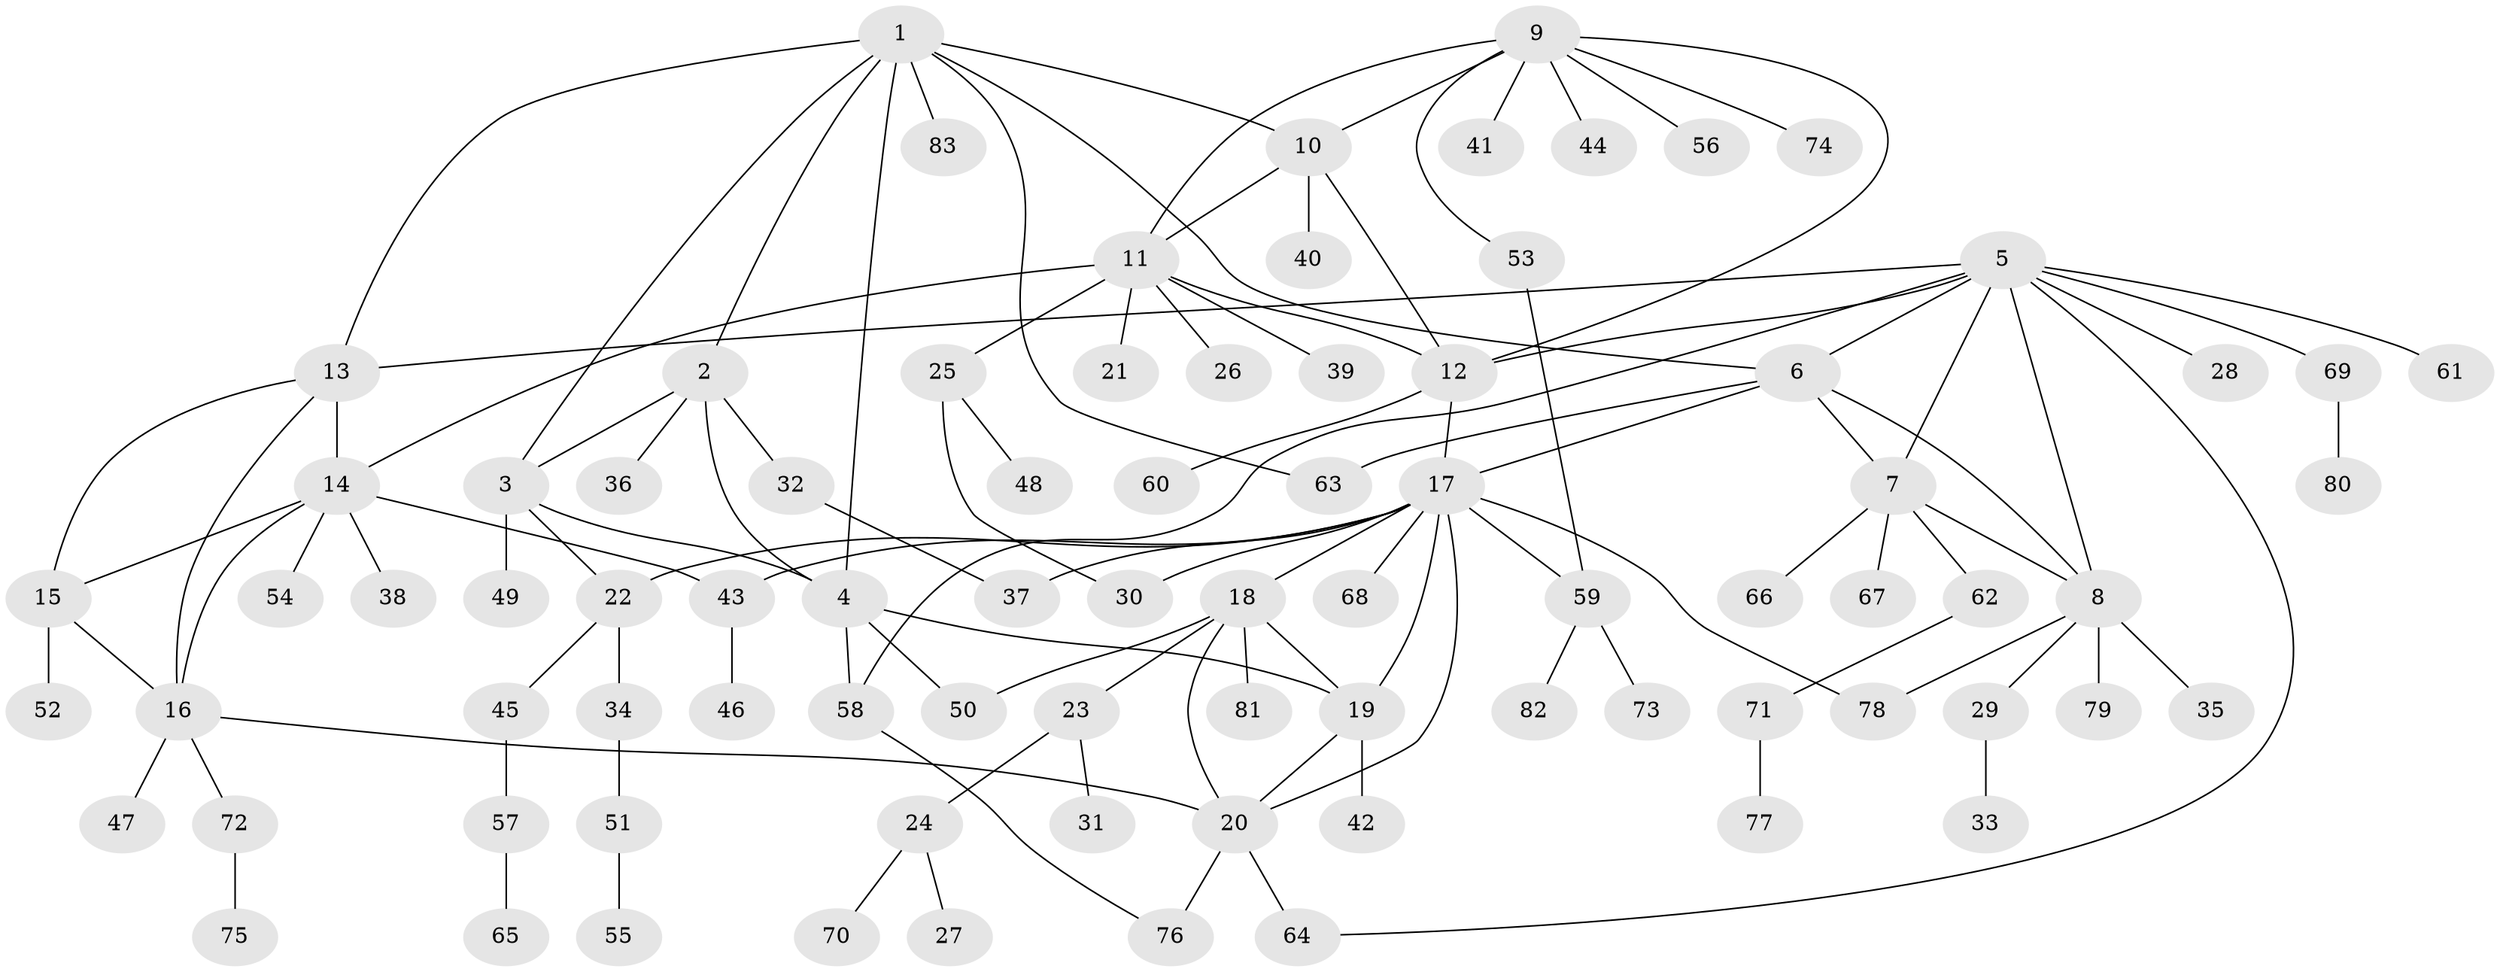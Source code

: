 // Generated by graph-tools (version 1.1) at 2025/02/03/09/25 03:02:32]
// undirected, 83 vertices, 114 edges
graph export_dot {
graph [start="1"]
  node [color=gray90,style=filled];
  1;
  2;
  3;
  4;
  5;
  6;
  7;
  8;
  9;
  10;
  11;
  12;
  13;
  14;
  15;
  16;
  17;
  18;
  19;
  20;
  21;
  22;
  23;
  24;
  25;
  26;
  27;
  28;
  29;
  30;
  31;
  32;
  33;
  34;
  35;
  36;
  37;
  38;
  39;
  40;
  41;
  42;
  43;
  44;
  45;
  46;
  47;
  48;
  49;
  50;
  51;
  52;
  53;
  54;
  55;
  56;
  57;
  58;
  59;
  60;
  61;
  62;
  63;
  64;
  65;
  66;
  67;
  68;
  69;
  70;
  71;
  72;
  73;
  74;
  75;
  76;
  77;
  78;
  79;
  80;
  81;
  82;
  83;
  1 -- 2;
  1 -- 3;
  1 -- 4;
  1 -- 6;
  1 -- 10;
  1 -- 13;
  1 -- 63;
  1 -- 83;
  2 -- 3;
  2 -- 4;
  2 -- 32;
  2 -- 36;
  3 -- 4;
  3 -- 22;
  3 -- 49;
  4 -- 19;
  4 -- 50;
  4 -- 58;
  5 -- 6;
  5 -- 7;
  5 -- 8;
  5 -- 12;
  5 -- 13;
  5 -- 28;
  5 -- 58;
  5 -- 61;
  5 -- 64;
  5 -- 69;
  6 -- 7;
  6 -- 8;
  6 -- 17;
  6 -- 63;
  7 -- 8;
  7 -- 62;
  7 -- 66;
  7 -- 67;
  8 -- 29;
  8 -- 35;
  8 -- 78;
  8 -- 79;
  9 -- 10;
  9 -- 11;
  9 -- 12;
  9 -- 41;
  9 -- 44;
  9 -- 53;
  9 -- 56;
  9 -- 74;
  10 -- 11;
  10 -- 12;
  10 -- 40;
  11 -- 12;
  11 -- 14;
  11 -- 21;
  11 -- 25;
  11 -- 26;
  11 -- 39;
  12 -- 17;
  12 -- 60;
  13 -- 14;
  13 -- 15;
  13 -- 16;
  14 -- 15;
  14 -- 16;
  14 -- 38;
  14 -- 43;
  14 -- 54;
  15 -- 16;
  15 -- 52;
  16 -- 20;
  16 -- 47;
  16 -- 72;
  17 -- 18;
  17 -- 19;
  17 -- 20;
  17 -- 22;
  17 -- 30;
  17 -- 37;
  17 -- 43;
  17 -- 59;
  17 -- 68;
  17 -- 78;
  18 -- 19;
  18 -- 20;
  18 -- 23;
  18 -- 50;
  18 -- 81;
  19 -- 20;
  19 -- 42;
  20 -- 64;
  20 -- 76;
  22 -- 34;
  22 -- 45;
  23 -- 24;
  23 -- 31;
  24 -- 27;
  24 -- 70;
  25 -- 30;
  25 -- 48;
  29 -- 33;
  32 -- 37;
  34 -- 51;
  43 -- 46;
  45 -- 57;
  51 -- 55;
  53 -- 59;
  57 -- 65;
  58 -- 76;
  59 -- 73;
  59 -- 82;
  62 -- 71;
  69 -- 80;
  71 -- 77;
  72 -- 75;
}
